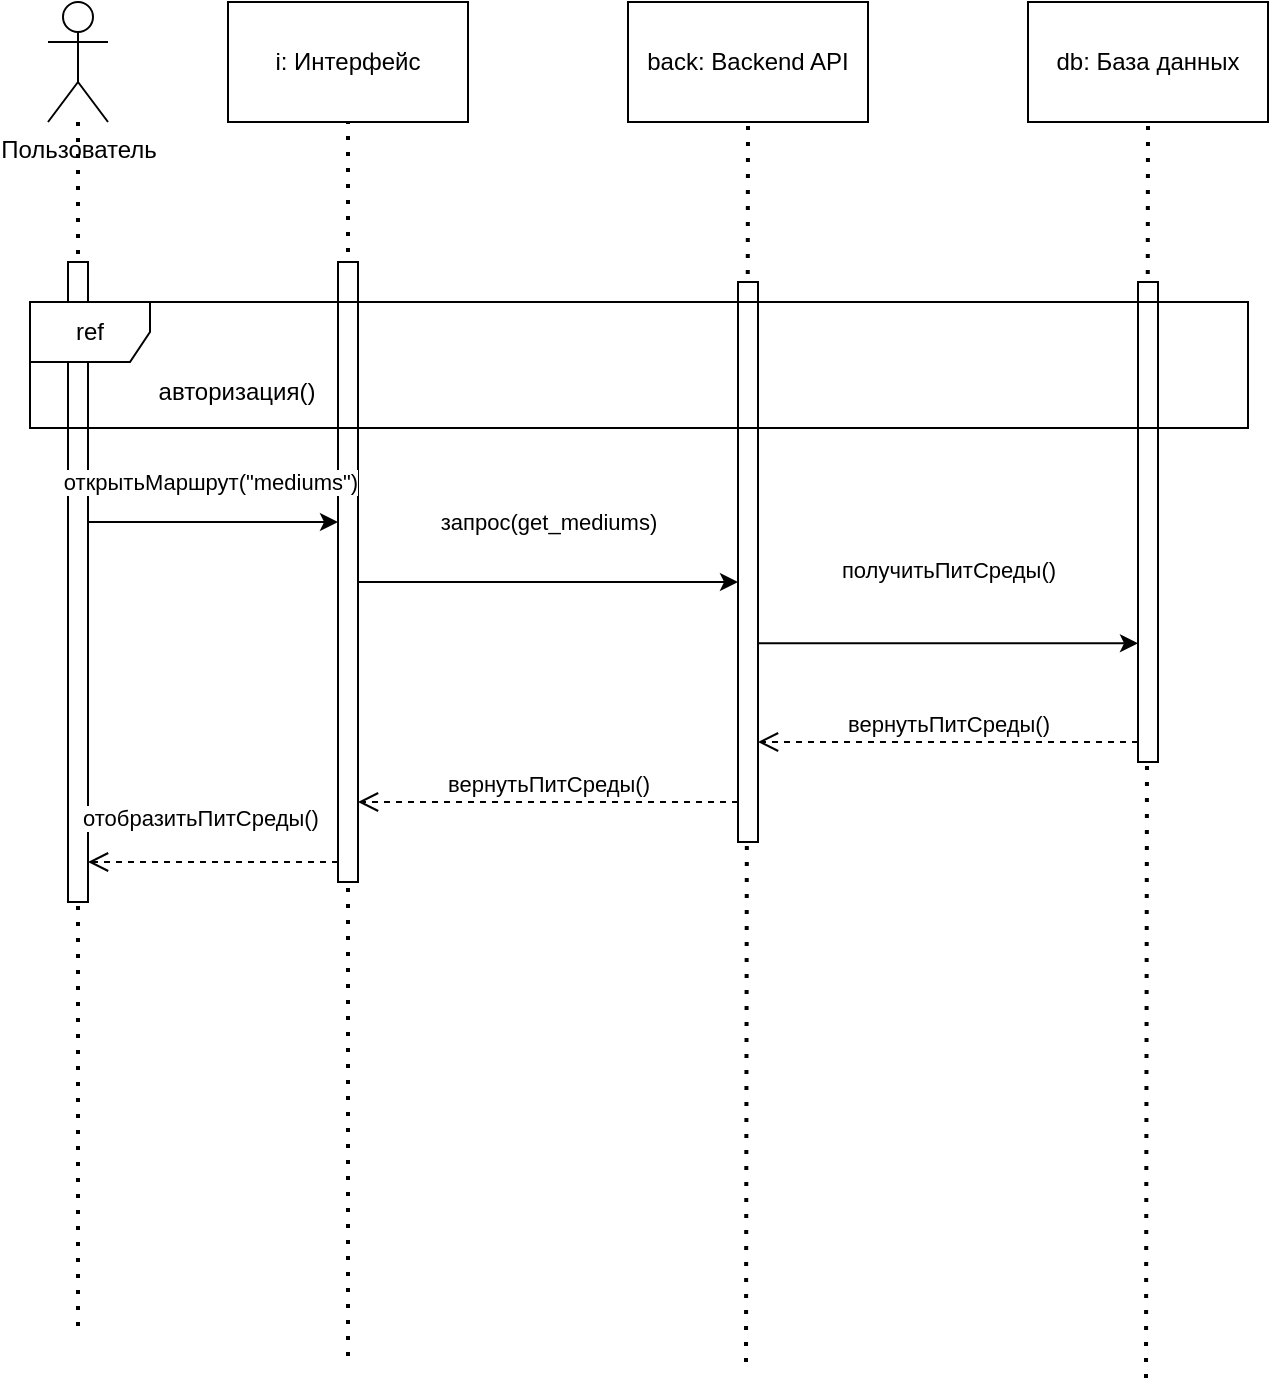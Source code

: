 <mxfile version="24.5.4" type="github">
  <diagram name="Page-1" id="-5RO7jUoHfyZzK78an-b">
    <mxGraphModel dx="1434" dy="781" grid="0" gridSize="10" guides="1" tooltips="1" connect="1" arrows="1" fold="1" page="1" pageScale="1" pageWidth="850" pageHeight="1100" math="0" shadow="0">
      <root>
        <mxCell id="0" />
        <mxCell id="1" parent="0" />
        <mxCell id="GPWMKYdoS_L2ukKcKuUa-1" value="" style="endArrow=none;dashed=1;html=1;dashPattern=1 3;strokeWidth=2;rounded=0;" parent="1" source="GPWMKYdoS_L2ukKcKuUa-5" edge="1">
          <mxGeometry width="50" height="50" relative="1" as="geometry">
            <mxPoint x="220" y="300" as="sourcePoint" />
            <mxPoint x="85" y="687" as="targetPoint" />
          </mxGeometry>
        </mxCell>
        <mxCell id="GPWMKYdoS_L2ukKcKuUa-2" value="" style="endArrow=none;dashed=1;html=1;dashPattern=1 3;strokeWidth=2;rounded=0;entryX=0.5;entryY=1;entryDx=0;entryDy=0;" parent="1" target="GPWMKYdoS_L2ukKcKuUa-6" edge="1">
          <mxGeometry width="50" height="50" relative="1" as="geometry">
            <mxPoint x="220" y="697" as="sourcePoint" />
            <mxPoint x="270" y="250" as="targetPoint" />
          </mxGeometry>
        </mxCell>
        <mxCell id="GPWMKYdoS_L2ukKcKuUa-3" value="" style="endArrow=none;dashed=1;html=1;dashPattern=1 3;strokeWidth=2;rounded=0;entryX=0.5;entryY=1;entryDx=0;entryDy=0;" parent="1" target="GPWMKYdoS_L2ukKcKuUa-9" edge="1">
          <mxGeometry width="50" height="50" relative="1" as="geometry">
            <mxPoint x="419" y="700" as="sourcePoint" />
            <mxPoint x="270" y="250" as="targetPoint" />
          </mxGeometry>
        </mxCell>
        <mxCell id="GPWMKYdoS_L2ukKcKuUa-4" value="" style="endArrow=none;dashed=1;html=1;dashPattern=1 3;strokeWidth=2;rounded=0;entryX=0.5;entryY=1;entryDx=0;entryDy=0;" parent="1" target="GPWMKYdoS_L2ukKcKuUa-11" edge="1">
          <mxGeometry width="50" height="50" relative="1" as="geometry">
            <mxPoint x="619" y="708" as="sourcePoint" />
            <mxPoint x="270" y="250" as="targetPoint" />
          </mxGeometry>
        </mxCell>
        <mxCell id="GPWMKYdoS_L2ukKcKuUa-5" value="Пользователь" style="shape=umlActor;verticalLabelPosition=bottom;verticalAlign=top;html=1;outlineConnect=0;align=center;horizontal=1;labelPosition=center;" parent="1" vertex="1">
          <mxGeometry x="70" y="20" width="30" height="60" as="geometry" />
        </mxCell>
        <mxCell id="GPWMKYdoS_L2ukKcKuUa-6" value="i: Интерфейс" style="rounded=0;whiteSpace=wrap;html=1;" parent="1" vertex="1">
          <mxGeometry x="160" y="20" width="120" height="60" as="geometry" />
        </mxCell>
        <mxCell id="GPWMKYdoS_L2ukKcKuUa-7" value="" style="html=1;points=[[0,0,0,0,5],[0,1,0,0,-5],[1,0,0,0,5],[1,1,0,0,-5]];perimeter=orthogonalPerimeter;outlineConnect=0;targetShapes=umlLifeline;portConstraint=eastwest;newEdgeStyle={&quot;curved&quot;:0,&quot;rounded&quot;:0};" parent="1" vertex="1">
          <mxGeometry x="80" y="150" width="10" height="320" as="geometry" />
        </mxCell>
        <mxCell id="GPWMKYdoS_L2ukKcKuUa-8" value="" style="html=1;points=[[0,0,0,0,5],[0,1,0,0,-5],[1,0,0,0,5],[1,1,0,0,-5]];perimeter=orthogonalPerimeter;outlineConnect=0;targetShapes=umlLifeline;portConstraint=eastwest;newEdgeStyle={&quot;curved&quot;:0,&quot;rounded&quot;:0};" parent="1" vertex="1">
          <mxGeometry x="215" y="150" width="10" height="310" as="geometry" />
        </mxCell>
        <mxCell id="GPWMKYdoS_L2ukKcKuUa-9" value="back: Backend API" style="rounded=0;whiteSpace=wrap;html=1;" parent="1" vertex="1">
          <mxGeometry x="360" y="20" width="120" height="60" as="geometry" />
        </mxCell>
        <mxCell id="GPWMKYdoS_L2ukKcKuUa-10" value="" style="html=1;points=[[0,0,0,0,5],[0,1,0,0,-5],[1,0,0,0,5],[1,1,0,0,-5]];perimeter=orthogonalPerimeter;outlineConnect=0;targetShapes=umlLifeline;portConstraint=eastwest;newEdgeStyle={&quot;curved&quot;:0,&quot;rounded&quot;:0};" parent="1" vertex="1">
          <mxGeometry x="415" y="160" width="10" height="280" as="geometry" />
        </mxCell>
        <mxCell id="GPWMKYdoS_L2ukKcKuUa-11" value="db: База данных" style="rounded=0;whiteSpace=wrap;html=1;" parent="1" vertex="1">
          <mxGeometry x="560" y="20" width="120" height="60" as="geometry" />
        </mxCell>
        <mxCell id="GPWMKYdoS_L2ukKcKuUa-12" value="" style="html=1;points=[[0,0,0,0,5],[0,1,0,0,-5],[1,0,0,0,5],[1,1,0,0,-5]];perimeter=orthogonalPerimeter;outlineConnect=0;targetShapes=umlLifeline;portConstraint=eastwest;newEdgeStyle={&quot;curved&quot;:0,&quot;rounded&quot;:0};" parent="1" vertex="1">
          <mxGeometry x="615" y="160" width="10" height="240" as="geometry" />
        </mxCell>
        <mxCell id="GPWMKYdoS_L2ukKcKuUa-13" value="ref" style="shape=umlFrame;whiteSpace=wrap;html=1;pointerEvents=0;labelBackgroundColor=default;" parent="1" vertex="1">
          <mxGeometry x="61" y="170" width="609" height="63" as="geometry" />
        </mxCell>
        <mxCell id="GPWMKYdoS_L2ukKcKuUa-14" value="авторизация()" style="text;html=1;align=center;verticalAlign=middle;resizable=0;points=[];autosize=1;strokeColor=none;fillColor=none;" parent="1" vertex="1">
          <mxGeometry x="114" y="202" width="99" height="26" as="geometry" />
        </mxCell>
        <mxCell id="GPWMKYdoS_L2ukKcKuUa-15" value="" style="endArrow=classic;html=1;rounded=0;" parent="1" source="GPWMKYdoS_L2ukKcKuUa-7" target="GPWMKYdoS_L2ukKcKuUa-8" edge="1">
          <mxGeometry width="50" height="50" relative="1" as="geometry">
            <mxPoint x="400" y="350" as="sourcePoint" />
            <mxPoint x="210" y="300" as="targetPoint" />
            <Array as="points">
              <mxPoint x="170" y="280" />
            </Array>
          </mxGeometry>
        </mxCell>
        <mxCell id="GPWMKYdoS_L2ukKcKuUa-16" value="открытьМаршрут(&quot;mediums&quot;)" style="edgeLabel;html=1;align=center;verticalAlign=middle;resizable=0;points=[];" parent="GPWMKYdoS_L2ukKcKuUa-15" vertex="1" connectable="0">
          <mxGeometry x="-0.109" relative="1" as="geometry">
            <mxPoint x="5" y="-20" as="offset" />
          </mxGeometry>
        </mxCell>
        <mxCell id="GPWMKYdoS_L2ukKcKuUa-23" value="" style="endArrow=classic;html=1;rounded=0;" parent="1" edge="1">
          <mxGeometry width="50" height="50" relative="1" as="geometry">
            <mxPoint x="225" y="310" as="sourcePoint" />
            <mxPoint x="415" y="310" as="targetPoint" />
          </mxGeometry>
        </mxCell>
        <mxCell id="GPWMKYdoS_L2ukKcKuUa-24" value="запрос(get_mediums)" style="edgeLabel;html=1;align=center;verticalAlign=middle;resizable=0;points=[];" parent="GPWMKYdoS_L2ukKcKuUa-23" vertex="1" connectable="0">
          <mxGeometry x="0.293" relative="1" as="geometry">
            <mxPoint x="-28" y="-30" as="offset" />
          </mxGeometry>
        </mxCell>
        <mxCell id="GPWMKYdoS_L2ukKcKuUa-25" value="" style="endArrow=classic;html=1;rounded=0;" parent="1" edge="1">
          <mxGeometry width="50" height="50" relative="1" as="geometry">
            <mxPoint x="425" y="340.66" as="sourcePoint" />
            <mxPoint x="615" y="340.66" as="targetPoint" />
          </mxGeometry>
        </mxCell>
        <mxCell id="GPWMKYdoS_L2ukKcKuUa-26" value="получитьПитСреды()" style="edgeLabel;html=1;align=center;verticalAlign=middle;resizable=0;points=[];" parent="GPWMKYdoS_L2ukKcKuUa-25" vertex="1" connectable="0">
          <mxGeometry x="-0.31" y="2" relative="1" as="geometry">
            <mxPoint x="29" y="-35" as="offset" />
          </mxGeometry>
        </mxCell>
        <mxCell id="GPWMKYdoS_L2ukKcKuUa-27" value="вернутьПитСреды()" style="html=1;verticalAlign=bottom;endArrow=open;dashed=1;endSize=8;curved=0;rounded=0;" parent="1" edge="1">
          <mxGeometry relative="1" as="geometry">
            <mxPoint x="615" y="390" as="sourcePoint" />
            <mxPoint x="425" y="390" as="targetPoint" />
          </mxGeometry>
        </mxCell>
        <mxCell id="GPWMKYdoS_L2ukKcKuUa-28" value="вернутьПитСреды()" style="html=1;verticalAlign=bottom;endArrow=open;dashed=1;endSize=8;curved=0;rounded=0;" parent="1" edge="1">
          <mxGeometry relative="1" as="geometry">
            <mxPoint x="415" y="420.0" as="sourcePoint" />
            <mxPoint x="225" y="420.0" as="targetPoint" />
          </mxGeometry>
        </mxCell>
        <mxCell id="GPWMKYdoS_L2ukKcKuUa-29" value="отобразитьПитСреды()" style="html=1;verticalAlign=bottom;endArrow=open;dashed=1;endSize=8;curved=0;rounded=0;" parent="1" edge="1">
          <mxGeometry x="0.104" y="-13" relative="1" as="geometry">
            <mxPoint x="215" y="450" as="sourcePoint" />
            <mxPoint x="90" y="450" as="targetPoint" />
            <mxPoint as="offset" />
          </mxGeometry>
        </mxCell>
      </root>
    </mxGraphModel>
  </diagram>
</mxfile>
